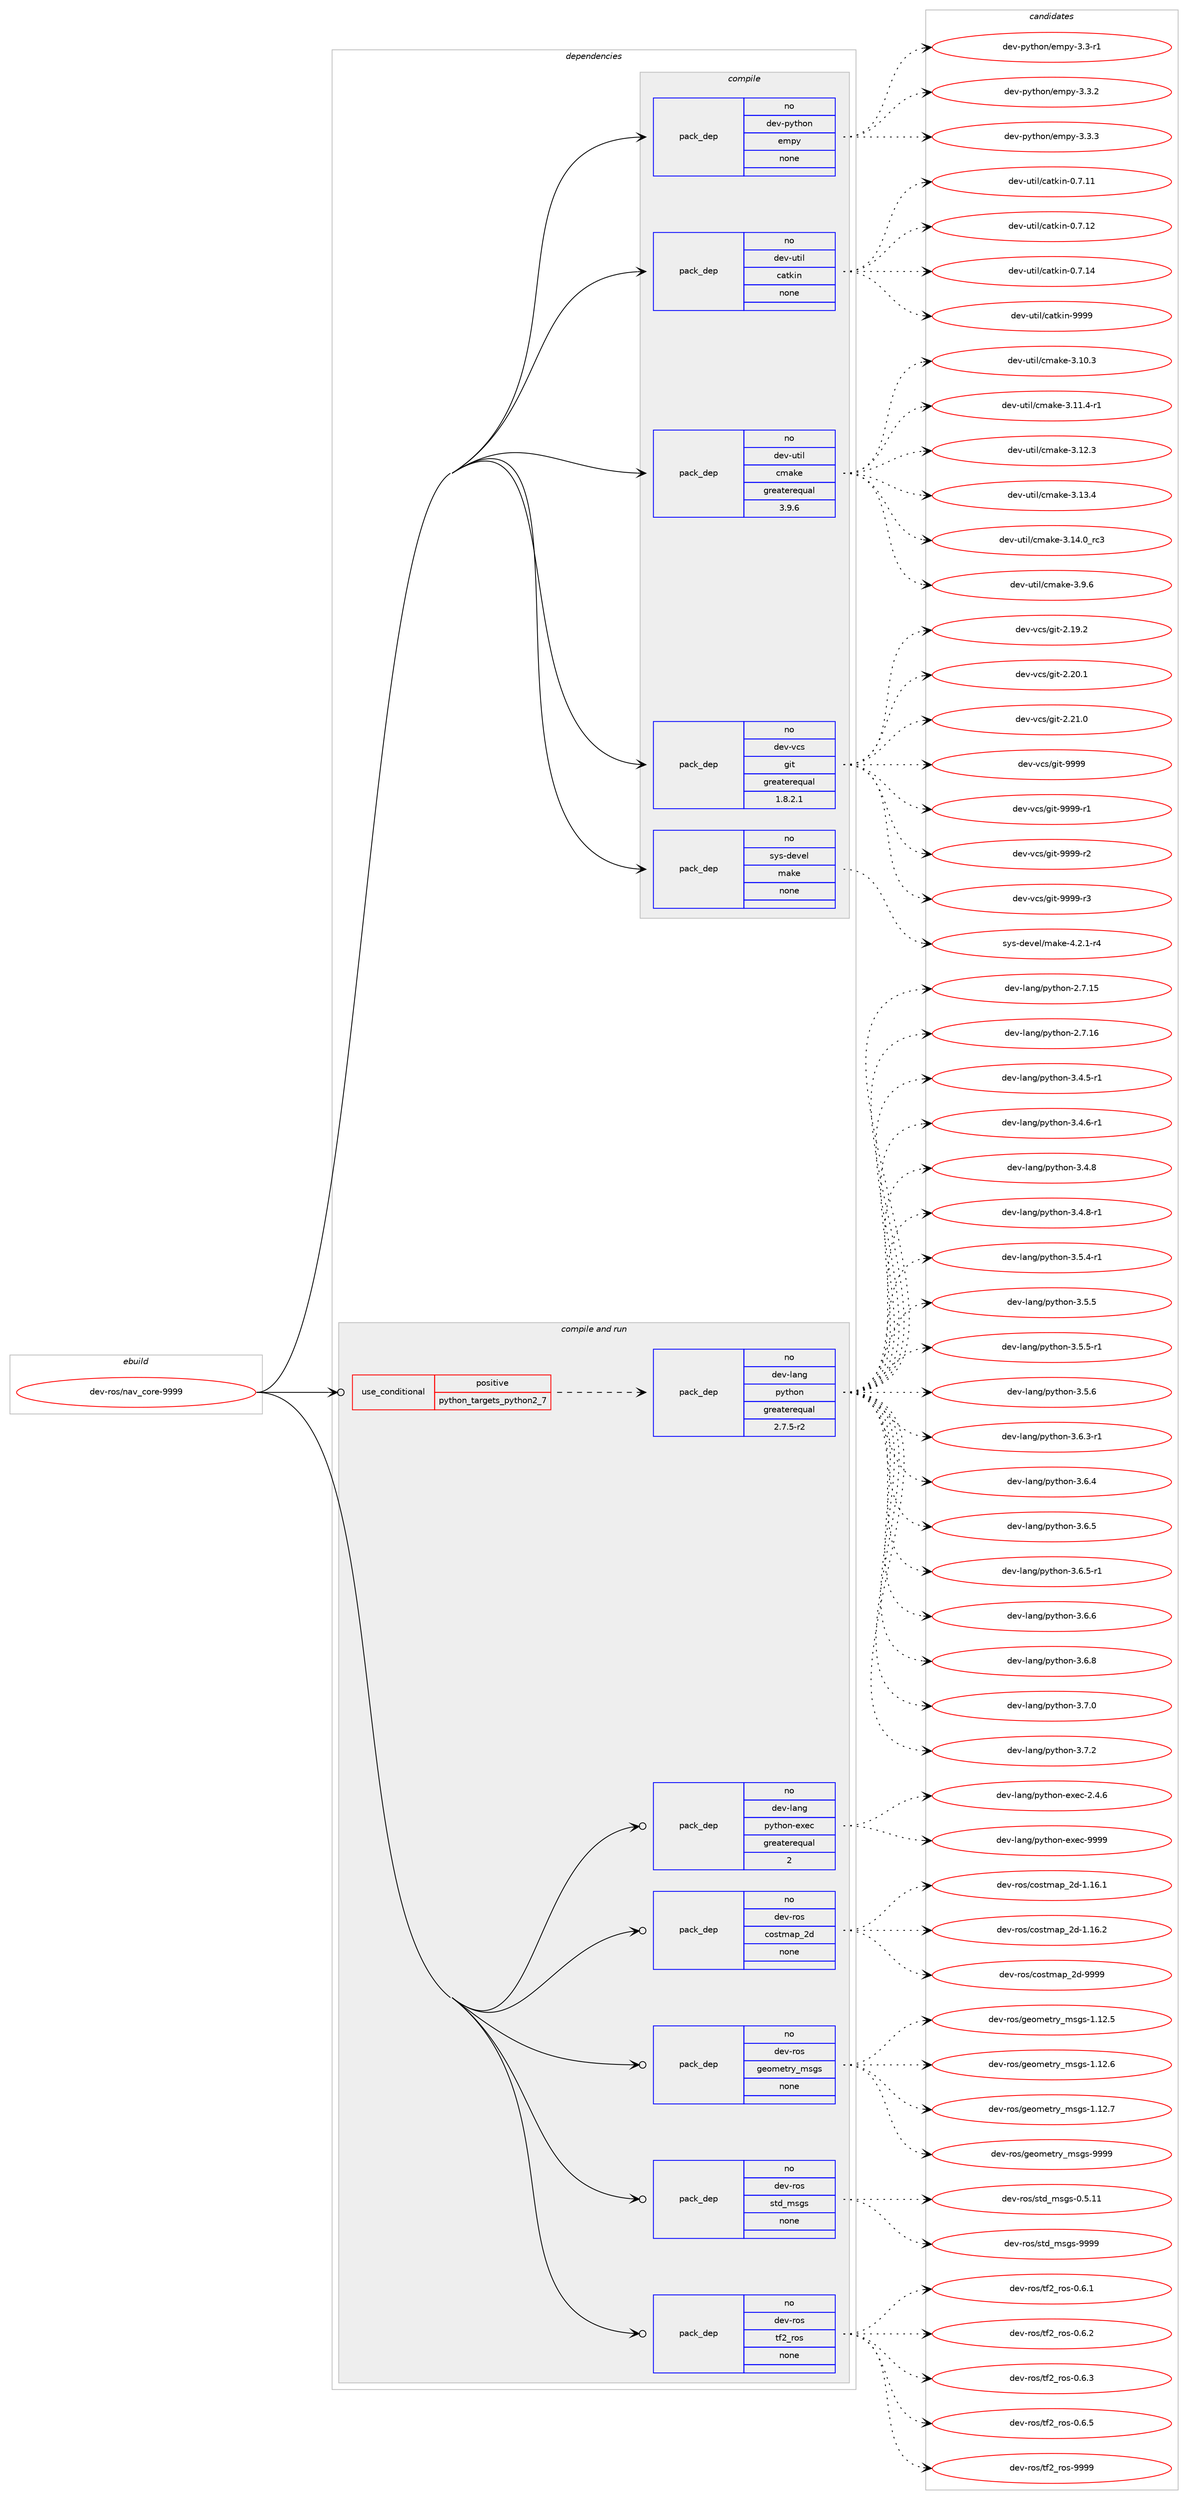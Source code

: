 digraph prolog {

# *************
# Graph options
# *************

newrank=true;
concentrate=true;
compound=true;
graph [rankdir=LR,fontname=Helvetica,fontsize=10,ranksep=1.5];#, ranksep=2.5, nodesep=0.2];
edge  [arrowhead=vee];
node  [fontname=Helvetica,fontsize=10];

# **********
# The ebuild
# **********

subgraph cluster_leftcol {
color=gray;
rank=same;
label=<<i>ebuild</i>>;
id [label="dev-ros/nav_core-9999", color=red, width=4, href="../dev-ros/nav_core-9999.svg"];
}

# ****************
# The dependencies
# ****************

subgraph cluster_midcol {
color=gray;
label=<<i>dependencies</i>>;
subgraph cluster_compile {
fillcolor="#eeeeee";
style=filled;
label=<<i>compile</i>>;
subgraph pack1047797 {
dependency1460287 [label=<<TABLE BORDER="0" CELLBORDER="1" CELLSPACING="0" CELLPADDING="4" WIDTH="220"><TR><TD ROWSPAN="6" CELLPADDING="30">pack_dep</TD></TR><TR><TD WIDTH="110">no</TD></TR><TR><TD>dev-python</TD></TR><TR><TD>empy</TD></TR><TR><TD>none</TD></TR><TR><TD></TD></TR></TABLE>>, shape=none, color=blue];
}
id:e -> dependency1460287:w [weight=20,style="solid",arrowhead="vee"];
subgraph pack1047798 {
dependency1460288 [label=<<TABLE BORDER="0" CELLBORDER="1" CELLSPACING="0" CELLPADDING="4" WIDTH="220"><TR><TD ROWSPAN="6" CELLPADDING="30">pack_dep</TD></TR><TR><TD WIDTH="110">no</TD></TR><TR><TD>dev-util</TD></TR><TR><TD>catkin</TD></TR><TR><TD>none</TD></TR><TR><TD></TD></TR></TABLE>>, shape=none, color=blue];
}
id:e -> dependency1460288:w [weight=20,style="solid",arrowhead="vee"];
subgraph pack1047799 {
dependency1460289 [label=<<TABLE BORDER="0" CELLBORDER="1" CELLSPACING="0" CELLPADDING="4" WIDTH="220"><TR><TD ROWSPAN="6" CELLPADDING="30">pack_dep</TD></TR><TR><TD WIDTH="110">no</TD></TR><TR><TD>dev-util</TD></TR><TR><TD>cmake</TD></TR><TR><TD>greaterequal</TD></TR><TR><TD>3.9.6</TD></TR></TABLE>>, shape=none, color=blue];
}
id:e -> dependency1460289:w [weight=20,style="solid",arrowhead="vee"];
subgraph pack1047800 {
dependency1460290 [label=<<TABLE BORDER="0" CELLBORDER="1" CELLSPACING="0" CELLPADDING="4" WIDTH="220"><TR><TD ROWSPAN="6" CELLPADDING="30">pack_dep</TD></TR><TR><TD WIDTH="110">no</TD></TR><TR><TD>dev-vcs</TD></TR><TR><TD>git</TD></TR><TR><TD>greaterequal</TD></TR><TR><TD>1.8.2.1</TD></TR></TABLE>>, shape=none, color=blue];
}
id:e -> dependency1460290:w [weight=20,style="solid",arrowhead="vee"];
subgraph pack1047801 {
dependency1460291 [label=<<TABLE BORDER="0" CELLBORDER="1" CELLSPACING="0" CELLPADDING="4" WIDTH="220"><TR><TD ROWSPAN="6" CELLPADDING="30">pack_dep</TD></TR><TR><TD WIDTH="110">no</TD></TR><TR><TD>sys-devel</TD></TR><TR><TD>make</TD></TR><TR><TD>none</TD></TR><TR><TD></TD></TR></TABLE>>, shape=none, color=blue];
}
id:e -> dependency1460291:w [weight=20,style="solid",arrowhead="vee"];
}
subgraph cluster_compileandrun {
fillcolor="#eeeeee";
style=filled;
label=<<i>compile and run</i>>;
subgraph cond389100 {
dependency1460292 [label=<<TABLE BORDER="0" CELLBORDER="1" CELLSPACING="0" CELLPADDING="4"><TR><TD ROWSPAN="3" CELLPADDING="10">use_conditional</TD></TR><TR><TD>positive</TD></TR><TR><TD>python_targets_python2_7</TD></TR></TABLE>>, shape=none, color=red];
subgraph pack1047802 {
dependency1460293 [label=<<TABLE BORDER="0" CELLBORDER="1" CELLSPACING="0" CELLPADDING="4" WIDTH="220"><TR><TD ROWSPAN="6" CELLPADDING="30">pack_dep</TD></TR><TR><TD WIDTH="110">no</TD></TR><TR><TD>dev-lang</TD></TR><TR><TD>python</TD></TR><TR><TD>greaterequal</TD></TR><TR><TD>2.7.5-r2</TD></TR></TABLE>>, shape=none, color=blue];
}
dependency1460292:e -> dependency1460293:w [weight=20,style="dashed",arrowhead="vee"];
}
id:e -> dependency1460292:w [weight=20,style="solid",arrowhead="odotvee"];
subgraph pack1047803 {
dependency1460294 [label=<<TABLE BORDER="0" CELLBORDER="1" CELLSPACING="0" CELLPADDING="4" WIDTH="220"><TR><TD ROWSPAN="6" CELLPADDING="30">pack_dep</TD></TR><TR><TD WIDTH="110">no</TD></TR><TR><TD>dev-lang</TD></TR><TR><TD>python-exec</TD></TR><TR><TD>greaterequal</TD></TR><TR><TD>2</TD></TR></TABLE>>, shape=none, color=blue];
}
id:e -> dependency1460294:w [weight=20,style="solid",arrowhead="odotvee"];
subgraph pack1047804 {
dependency1460295 [label=<<TABLE BORDER="0" CELLBORDER="1" CELLSPACING="0" CELLPADDING="4" WIDTH="220"><TR><TD ROWSPAN="6" CELLPADDING="30">pack_dep</TD></TR><TR><TD WIDTH="110">no</TD></TR><TR><TD>dev-ros</TD></TR><TR><TD>costmap_2d</TD></TR><TR><TD>none</TD></TR><TR><TD></TD></TR></TABLE>>, shape=none, color=blue];
}
id:e -> dependency1460295:w [weight=20,style="solid",arrowhead="odotvee"];
subgraph pack1047805 {
dependency1460296 [label=<<TABLE BORDER="0" CELLBORDER="1" CELLSPACING="0" CELLPADDING="4" WIDTH="220"><TR><TD ROWSPAN="6" CELLPADDING="30">pack_dep</TD></TR><TR><TD WIDTH="110">no</TD></TR><TR><TD>dev-ros</TD></TR><TR><TD>geometry_msgs</TD></TR><TR><TD>none</TD></TR><TR><TD></TD></TR></TABLE>>, shape=none, color=blue];
}
id:e -> dependency1460296:w [weight=20,style="solid",arrowhead="odotvee"];
subgraph pack1047806 {
dependency1460297 [label=<<TABLE BORDER="0" CELLBORDER="1" CELLSPACING="0" CELLPADDING="4" WIDTH="220"><TR><TD ROWSPAN="6" CELLPADDING="30">pack_dep</TD></TR><TR><TD WIDTH="110">no</TD></TR><TR><TD>dev-ros</TD></TR><TR><TD>std_msgs</TD></TR><TR><TD>none</TD></TR><TR><TD></TD></TR></TABLE>>, shape=none, color=blue];
}
id:e -> dependency1460297:w [weight=20,style="solid",arrowhead="odotvee"];
subgraph pack1047807 {
dependency1460298 [label=<<TABLE BORDER="0" CELLBORDER="1" CELLSPACING="0" CELLPADDING="4" WIDTH="220"><TR><TD ROWSPAN="6" CELLPADDING="30">pack_dep</TD></TR><TR><TD WIDTH="110">no</TD></TR><TR><TD>dev-ros</TD></TR><TR><TD>tf2_ros</TD></TR><TR><TD>none</TD></TR><TR><TD></TD></TR></TABLE>>, shape=none, color=blue];
}
id:e -> dependency1460298:w [weight=20,style="solid",arrowhead="odotvee"];
}
subgraph cluster_run {
fillcolor="#eeeeee";
style=filled;
label=<<i>run</i>>;
}
}

# **************
# The candidates
# **************

subgraph cluster_choices {
rank=same;
color=gray;
label=<<i>candidates</i>>;

subgraph choice1047797 {
color=black;
nodesep=1;
choice1001011184511212111610411111047101109112121455146514511449 [label="dev-python/empy-3.3-r1", color=red, width=4,href="../dev-python/empy-3.3-r1.svg"];
choice1001011184511212111610411111047101109112121455146514650 [label="dev-python/empy-3.3.2", color=red, width=4,href="../dev-python/empy-3.3.2.svg"];
choice1001011184511212111610411111047101109112121455146514651 [label="dev-python/empy-3.3.3", color=red, width=4,href="../dev-python/empy-3.3.3.svg"];
dependency1460287:e -> choice1001011184511212111610411111047101109112121455146514511449:w [style=dotted,weight="100"];
dependency1460287:e -> choice1001011184511212111610411111047101109112121455146514650:w [style=dotted,weight="100"];
dependency1460287:e -> choice1001011184511212111610411111047101109112121455146514651:w [style=dotted,weight="100"];
}
subgraph choice1047798 {
color=black;
nodesep=1;
choice1001011184511711610510847999711610710511045484655464949 [label="dev-util/catkin-0.7.11", color=red, width=4,href="../dev-util/catkin-0.7.11.svg"];
choice1001011184511711610510847999711610710511045484655464950 [label="dev-util/catkin-0.7.12", color=red, width=4,href="../dev-util/catkin-0.7.12.svg"];
choice1001011184511711610510847999711610710511045484655464952 [label="dev-util/catkin-0.7.14", color=red, width=4,href="../dev-util/catkin-0.7.14.svg"];
choice100101118451171161051084799971161071051104557575757 [label="dev-util/catkin-9999", color=red, width=4,href="../dev-util/catkin-9999.svg"];
dependency1460288:e -> choice1001011184511711610510847999711610710511045484655464949:w [style=dotted,weight="100"];
dependency1460288:e -> choice1001011184511711610510847999711610710511045484655464950:w [style=dotted,weight="100"];
dependency1460288:e -> choice1001011184511711610510847999711610710511045484655464952:w [style=dotted,weight="100"];
dependency1460288:e -> choice100101118451171161051084799971161071051104557575757:w [style=dotted,weight="100"];
}
subgraph choice1047799 {
color=black;
nodesep=1;
choice1001011184511711610510847991099710710145514649484651 [label="dev-util/cmake-3.10.3", color=red, width=4,href="../dev-util/cmake-3.10.3.svg"];
choice10010111845117116105108479910997107101455146494946524511449 [label="dev-util/cmake-3.11.4-r1", color=red, width=4,href="../dev-util/cmake-3.11.4-r1.svg"];
choice1001011184511711610510847991099710710145514649504651 [label="dev-util/cmake-3.12.3", color=red, width=4,href="../dev-util/cmake-3.12.3.svg"];
choice1001011184511711610510847991099710710145514649514652 [label="dev-util/cmake-3.13.4", color=red, width=4,href="../dev-util/cmake-3.13.4.svg"];
choice1001011184511711610510847991099710710145514649524648951149951 [label="dev-util/cmake-3.14.0_rc3", color=red, width=4,href="../dev-util/cmake-3.14.0_rc3.svg"];
choice10010111845117116105108479910997107101455146574654 [label="dev-util/cmake-3.9.6", color=red, width=4,href="../dev-util/cmake-3.9.6.svg"];
dependency1460289:e -> choice1001011184511711610510847991099710710145514649484651:w [style=dotted,weight="100"];
dependency1460289:e -> choice10010111845117116105108479910997107101455146494946524511449:w [style=dotted,weight="100"];
dependency1460289:e -> choice1001011184511711610510847991099710710145514649504651:w [style=dotted,weight="100"];
dependency1460289:e -> choice1001011184511711610510847991099710710145514649514652:w [style=dotted,weight="100"];
dependency1460289:e -> choice1001011184511711610510847991099710710145514649524648951149951:w [style=dotted,weight="100"];
dependency1460289:e -> choice10010111845117116105108479910997107101455146574654:w [style=dotted,weight="100"];
}
subgraph choice1047800 {
color=black;
nodesep=1;
choice10010111845118991154710310511645504649574650 [label="dev-vcs/git-2.19.2", color=red, width=4,href="../dev-vcs/git-2.19.2.svg"];
choice10010111845118991154710310511645504650484649 [label="dev-vcs/git-2.20.1", color=red, width=4,href="../dev-vcs/git-2.20.1.svg"];
choice10010111845118991154710310511645504650494648 [label="dev-vcs/git-2.21.0", color=red, width=4,href="../dev-vcs/git-2.21.0.svg"];
choice1001011184511899115471031051164557575757 [label="dev-vcs/git-9999", color=red, width=4,href="../dev-vcs/git-9999.svg"];
choice10010111845118991154710310511645575757574511449 [label="dev-vcs/git-9999-r1", color=red, width=4,href="../dev-vcs/git-9999-r1.svg"];
choice10010111845118991154710310511645575757574511450 [label="dev-vcs/git-9999-r2", color=red, width=4,href="../dev-vcs/git-9999-r2.svg"];
choice10010111845118991154710310511645575757574511451 [label="dev-vcs/git-9999-r3", color=red, width=4,href="../dev-vcs/git-9999-r3.svg"];
dependency1460290:e -> choice10010111845118991154710310511645504649574650:w [style=dotted,weight="100"];
dependency1460290:e -> choice10010111845118991154710310511645504650484649:w [style=dotted,weight="100"];
dependency1460290:e -> choice10010111845118991154710310511645504650494648:w [style=dotted,weight="100"];
dependency1460290:e -> choice1001011184511899115471031051164557575757:w [style=dotted,weight="100"];
dependency1460290:e -> choice10010111845118991154710310511645575757574511449:w [style=dotted,weight="100"];
dependency1460290:e -> choice10010111845118991154710310511645575757574511450:w [style=dotted,weight="100"];
dependency1460290:e -> choice10010111845118991154710310511645575757574511451:w [style=dotted,weight="100"];
}
subgraph choice1047801 {
color=black;
nodesep=1;
choice1151211154510010111810110847109971071014552465046494511452 [label="sys-devel/make-4.2.1-r4", color=red, width=4,href="../sys-devel/make-4.2.1-r4.svg"];
dependency1460291:e -> choice1151211154510010111810110847109971071014552465046494511452:w [style=dotted,weight="100"];
}
subgraph choice1047802 {
color=black;
nodesep=1;
choice10010111845108971101034711212111610411111045504655464953 [label="dev-lang/python-2.7.15", color=red, width=4,href="../dev-lang/python-2.7.15.svg"];
choice10010111845108971101034711212111610411111045504655464954 [label="dev-lang/python-2.7.16", color=red, width=4,href="../dev-lang/python-2.7.16.svg"];
choice1001011184510897110103471121211161041111104551465246534511449 [label="dev-lang/python-3.4.5-r1", color=red, width=4,href="../dev-lang/python-3.4.5-r1.svg"];
choice1001011184510897110103471121211161041111104551465246544511449 [label="dev-lang/python-3.4.6-r1", color=red, width=4,href="../dev-lang/python-3.4.6-r1.svg"];
choice100101118451089711010347112121116104111110455146524656 [label="dev-lang/python-3.4.8", color=red, width=4,href="../dev-lang/python-3.4.8.svg"];
choice1001011184510897110103471121211161041111104551465246564511449 [label="dev-lang/python-3.4.8-r1", color=red, width=4,href="../dev-lang/python-3.4.8-r1.svg"];
choice1001011184510897110103471121211161041111104551465346524511449 [label="dev-lang/python-3.5.4-r1", color=red, width=4,href="../dev-lang/python-3.5.4-r1.svg"];
choice100101118451089711010347112121116104111110455146534653 [label="dev-lang/python-3.5.5", color=red, width=4,href="../dev-lang/python-3.5.5.svg"];
choice1001011184510897110103471121211161041111104551465346534511449 [label="dev-lang/python-3.5.5-r1", color=red, width=4,href="../dev-lang/python-3.5.5-r1.svg"];
choice100101118451089711010347112121116104111110455146534654 [label="dev-lang/python-3.5.6", color=red, width=4,href="../dev-lang/python-3.5.6.svg"];
choice1001011184510897110103471121211161041111104551465446514511449 [label="dev-lang/python-3.6.3-r1", color=red, width=4,href="../dev-lang/python-3.6.3-r1.svg"];
choice100101118451089711010347112121116104111110455146544652 [label="dev-lang/python-3.6.4", color=red, width=4,href="../dev-lang/python-3.6.4.svg"];
choice100101118451089711010347112121116104111110455146544653 [label="dev-lang/python-3.6.5", color=red, width=4,href="../dev-lang/python-3.6.5.svg"];
choice1001011184510897110103471121211161041111104551465446534511449 [label="dev-lang/python-3.6.5-r1", color=red, width=4,href="../dev-lang/python-3.6.5-r1.svg"];
choice100101118451089711010347112121116104111110455146544654 [label="dev-lang/python-3.6.6", color=red, width=4,href="../dev-lang/python-3.6.6.svg"];
choice100101118451089711010347112121116104111110455146544656 [label="dev-lang/python-3.6.8", color=red, width=4,href="../dev-lang/python-3.6.8.svg"];
choice100101118451089711010347112121116104111110455146554648 [label="dev-lang/python-3.7.0", color=red, width=4,href="../dev-lang/python-3.7.0.svg"];
choice100101118451089711010347112121116104111110455146554650 [label="dev-lang/python-3.7.2", color=red, width=4,href="../dev-lang/python-3.7.2.svg"];
dependency1460293:e -> choice10010111845108971101034711212111610411111045504655464953:w [style=dotted,weight="100"];
dependency1460293:e -> choice10010111845108971101034711212111610411111045504655464954:w [style=dotted,weight="100"];
dependency1460293:e -> choice1001011184510897110103471121211161041111104551465246534511449:w [style=dotted,weight="100"];
dependency1460293:e -> choice1001011184510897110103471121211161041111104551465246544511449:w [style=dotted,weight="100"];
dependency1460293:e -> choice100101118451089711010347112121116104111110455146524656:w [style=dotted,weight="100"];
dependency1460293:e -> choice1001011184510897110103471121211161041111104551465246564511449:w [style=dotted,weight="100"];
dependency1460293:e -> choice1001011184510897110103471121211161041111104551465346524511449:w [style=dotted,weight="100"];
dependency1460293:e -> choice100101118451089711010347112121116104111110455146534653:w [style=dotted,weight="100"];
dependency1460293:e -> choice1001011184510897110103471121211161041111104551465346534511449:w [style=dotted,weight="100"];
dependency1460293:e -> choice100101118451089711010347112121116104111110455146534654:w [style=dotted,weight="100"];
dependency1460293:e -> choice1001011184510897110103471121211161041111104551465446514511449:w [style=dotted,weight="100"];
dependency1460293:e -> choice100101118451089711010347112121116104111110455146544652:w [style=dotted,weight="100"];
dependency1460293:e -> choice100101118451089711010347112121116104111110455146544653:w [style=dotted,weight="100"];
dependency1460293:e -> choice1001011184510897110103471121211161041111104551465446534511449:w [style=dotted,weight="100"];
dependency1460293:e -> choice100101118451089711010347112121116104111110455146544654:w [style=dotted,weight="100"];
dependency1460293:e -> choice100101118451089711010347112121116104111110455146544656:w [style=dotted,weight="100"];
dependency1460293:e -> choice100101118451089711010347112121116104111110455146554648:w [style=dotted,weight="100"];
dependency1460293:e -> choice100101118451089711010347112121116104111110455146554650:w [style=dotted,weight="100"];
}
subgraph choice1047803 {
color=black;
nodesep=1;
choice1001011184510897110103471121211161041111104510112010199455046524654 [label="dev-lang/python-exec-2.4.6", color=red, width=4,href="../dev-lang/python-exec-2.4.6.svg"];
choice10010111845108971101034711212111610411111045101120101994557575757 [label="dev-lang/python-exec-9999", color=red, width=4,href="../dev-lang/python-exec-9999.svg"];
dependency1460294:e -> choice1001011184510897110103471121211161041111104510112010199455046524654:w [style=dotted,weight="100"];
dependency1460294:e -> choice10010111845108971101034711212111610411111045101120101994557575757:w [style=dotted,weight="100"];
}
subgraph choice1047804 {
color=black;
nodesep=1;
choice10010111845114111115479911111511610997112955010045494649544649 [label="dev-ros/costmap_2d-1.16.1", color=red, width=4,href="../dev-ros/costmap_2d-1.16.1.svg"];
choice10010111845114111115479911111511610997112955010045494649544650 [label="dev-ros/costmap_2d-1.16.2", color=red, width=4,href="../dev-ros/costmap_2d-1.16.2.svg"];
choice1001011184511411111547991111151161099711295501004557575757 [label="dev-ros/costmap_2d-9999", color=red, width=4,href="../dev-ros/costmap_2d-9999.svg"];
dependency1460295:e -> choice10010111845114111115479911111511610997112955010045494649544649:w [style=dotted,weight="100"];
dependency1460295:e -> choice10010111845114111115479911111511610997112955010045494649544650:w [style=dotted,weight="100"];
dependency1460295:e -> choice1001011184511411111547991111151161099711295501004557575757:w [style=dotted,weight="100"];
}
subgraph choice1047805 {
color=black;
nodesep=1;
choice10010111845114111115471031011111091011161141219510911510311545494649504653 [label="dev-ros/geometry_msgs-1.12.5", color=red, width=4,href="../dev-ros/geometry_msgs-1.12.5.svg"];
choice10010111845114111115471031011111091011161141219510911510311545494649504654 [label="dev-ros/geometry_msgs-1.12.6", color=red, width=4,href="../dev-ros/geometry_msgs-1.12.6.svg"];
choice10010111845114111115471031011111091011161141219510911510311545494649504655 [label="dev-ros/geometry_msgs-1.12.7", color=red, width=4,href="../dev-ros/geometry_msgs-1.12.7.svg"];
choice1001011184511411111547103101111109101116114121951091151031154557575757 [label="dev-ros/geometry_msgs-9999", color=red, width=4,href="../dev-ros/geometry_msgs-9999.svg"];
dependency1460296:e -> choice10010111845114111115471031011111091011161141219510911510311545494649504653:w [style=dotted,weight="100"];
dependency1460296:e -> choice10010111845114111115471031011111091011161141219510911510311545494649504654:w [style=dotted,weight="100"];
dependency1460296:e -> choice10010111845114111115471031011111091011161141219510911510311545494649504655:w [style=dotted,weight="100"];
dependency1460296:e -> choice1001011184511411111547103101111109101116114121951091151031154557575757:w [style=dotted,weight="100"];
}
subgraph choice1047806 {
color=black;
nodesep=1;
choice10010111845114111115471151161009510911510311545484653464949 [label="dev-ros/std_msgs-0.5.11", color=red, width=4,href="../dev-ros/std_msgs-0.5.11.svg"];
choice1001011184511411111547115116100951091151031154557575757 [label="dev-ros/std_msgs-9999", color=red, width=4,href="../dev-ros/std_msgs-9999.svg"];
dependency1460297:e -> choice10010111845114111115471151161009510911510311545484653464949:w [style=dotted,weight="100"];
dependency1460297:e -> choice1001011184511411111547115116100951091151031154557575757:w [style=dotted,weight="100"];
}
subgraph choice1047807 {
color=black;
nodesep=1;
choice10010111845114111115471161025095114111115454846544649 [label="dev-ros/tf2_ros-0.6.1", color=red, width=4,href="../dev-ros/tf2_ros-0.6.1.svg"];
choice10010111845114111115471161025095114111115454846544650 [label="dev-ros/tf2_ros-0.6.2", color=red, width=4,href="../dev-ros/tf2_ros-0.6.2.svg"];
choice10010111845114111115471161025095114111115454846544651 [label="dev-ros/tf2_ros-0.6.3", color=red, width=4,href="../dev-ros/tf2_ros-0.6.3.svg"];
choice10010111845114111115471161025095114111115454846544653 [label="dev-ros/tf2_ros-0.6.5", color=red, width=4,href="../dev-ros/tf2_ros-0.6.5.svg"];
choice100101118451141111154711610250951141111154557575757 [label="dev-ros/tf2_ros-9999", color=red, width=4,href="../dev-ros/tf2_ros-9999.svg"];
dependency1460298:e -> choice10010111845114111115471161025095114111115454846544649:w [style=dotted,weight="100"];
dependency1460298:e -> choice10010111845114111115471161025095114111115454846544650:w [style=dotted,weight="100"];
dependency1460298:e -> choice10010111845114111115471161025095114111115454846544651:w [style=dotted,weight="100"];
dependency1460298:e -> choice10010111845114111115471161025095114111115454846544653:w [style=dotted,weight="100"];
dependency1460298:e -> choice100101118451141111154711610250951141111154557575757:w [style=dotted,weight="100"];
}
}

}
